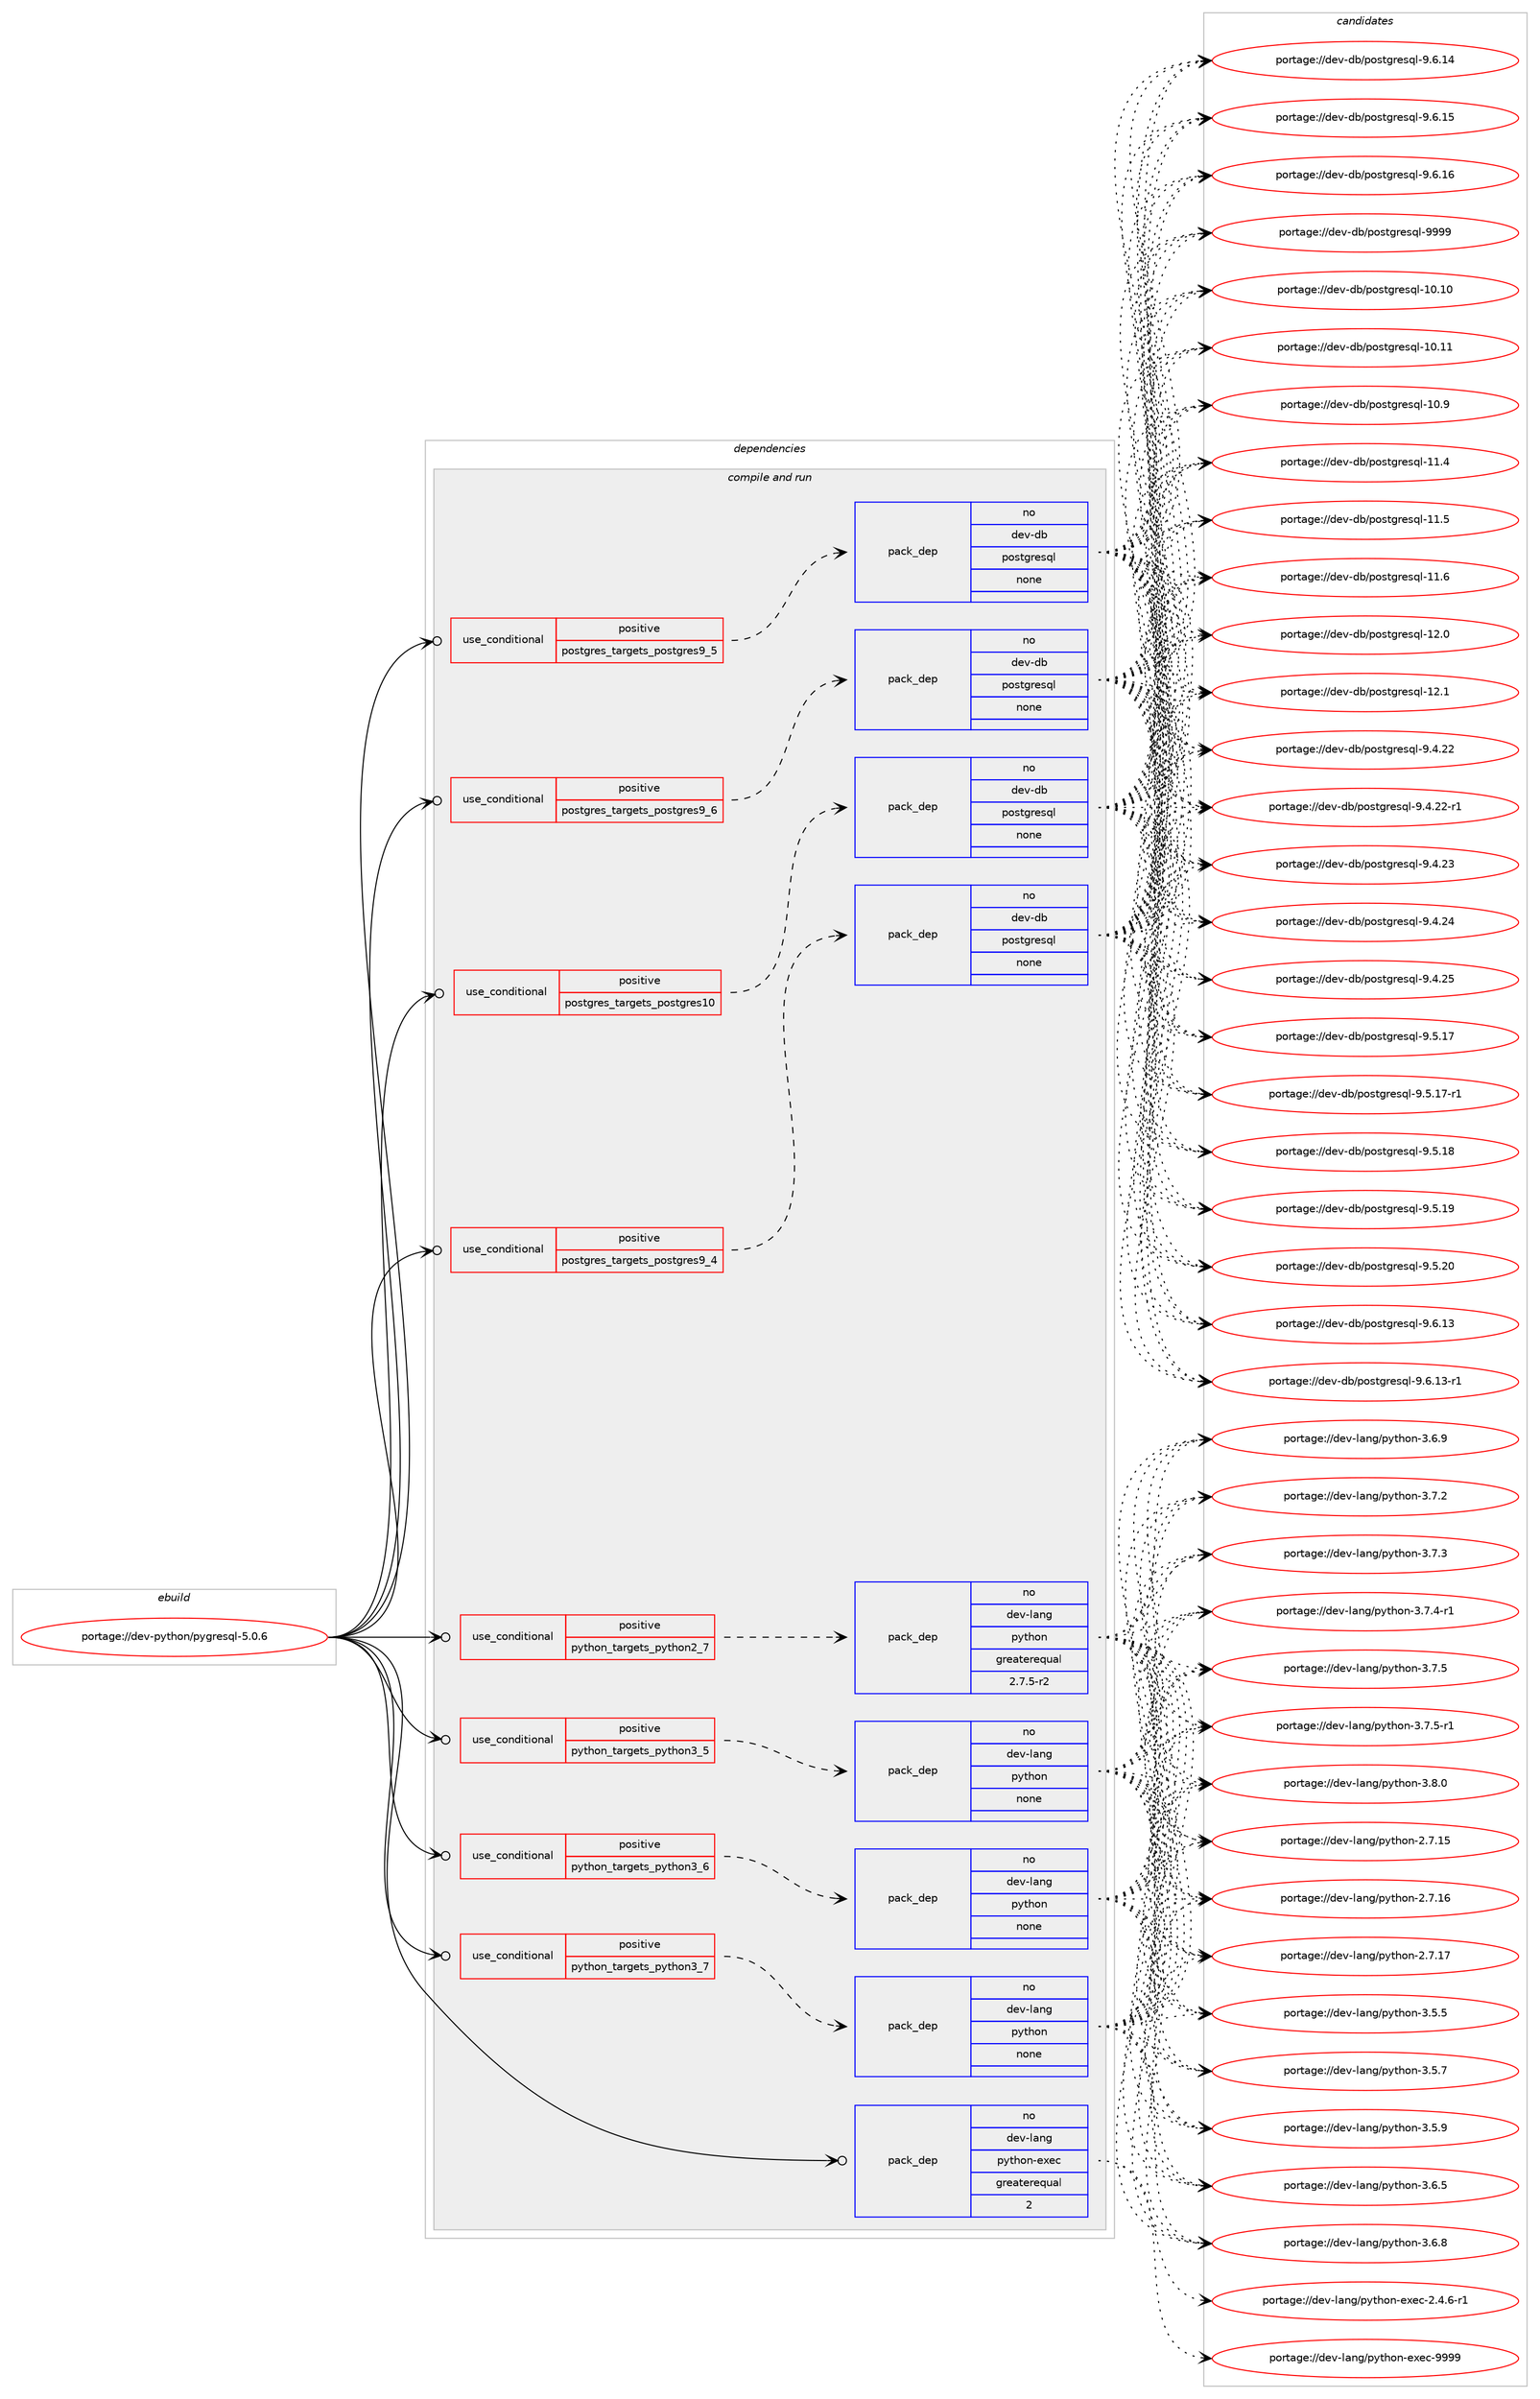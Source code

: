 digraph prolog {

# *************
# Graph options
# *************

newrank=true;
concentrate=true;
compound=true;
graph [rankdir=LR,fontname=Helvetica,fontsize=10,ranksep=1.5];#, ranksep=2.5, nodesep=0.2];
edge  [arrowhead=vee];
node  [fontname=Helvetica,fontsize=10];

# **********
# The ebuild
# **********

subgraph cluster_leftcol {
color=gray;
rank=same;
label=<<i>ebuild</i>>;
id [label="portage://dev-python/pygresql-5.0.6", color=red, width=4, href="../dev-python/pygresql-5.0.6.svg"];
}

# ****************
# The dependencies
# ****************

subgraph cluster_midcol {
color=gray;
label=<<i>dependencies</i>>;
subgraph cluster_compile {
fillcolor="#eeeeee";
style=filled;
label=<<i>compile</i>>;
}
subgraph cluster_compileandrun {
fillcolor="#eeeeee";
style=filled;
label=<<i>compile and run</i>>;
subgraph cond35316 {
dependency161259 [label=<<TABLE BORDER="0" CELLBORDER="1" CELLSPACING="0" CELLPADDING="4"><TR><TD ROWSPAN="3" CELLPADDING="10">use_conditional</TD></TR><TR><TD>positive</TD></TR><TR><TD>postgres_targets_postgres10</TD></TR></TABLE>>, shape=none, color=red];
subgraph pack122577 {
dependency161260 [label=<<TABLE BORDER="0" CELLBORDER="1" CELLSPACING="0" CELLPADDING="4" WIDTH="220"><TR><TD ROWSPAN="6" CELLPADDING="30">pack_dep</TD></TR><TR><TD WIDTH="110">no</TD></TR><TR><TD>dev-db</TD></TR><TR><TD>postgresql</TD></TR><TR><TD>none</TD></TR><TR><TD></TD></TR></TABLE>>, shape=none, color=blue];
}
dependency161259:e -> dependency161260:w [weight=20,style="dashed",arrowhead="vee"];
}
id:e -> dependency161259:w [weight=20,style="solid",arrowhead="odotvee"];
subgraph cond35317 {
dependency161261 [label=<<TABLE BORDER="0" CELLBORDER="1" CELLSPACING="0" CELLPADDING="4"><TR><TD ROWSPAN="3" CELLPADDING="10">use_conditional</TD></TR><TR><TD>positive</TD></TR><TR><TD>postgres_targets_postgres9_4</TD></TR></TABLE>>, shape=none, color=red];
subgraph pack122578 {
dependency161262 [label=<<TABLE BORDER="0" CELLBORDER="1" CELLSPACING="0" CELLPADDING="4" WIDTH="220"><TR><TD ROWSPAN="6" CELLPADDING="30">pack_dep</TD></TR><TR><TD WIDTH="110">no</TD></TR><TR><TD>dev-db</TD></TR><TR><TD>postgresql</TD></TR><TR><TD>none</TD></TR><TR><TD></TD></TR></TABLE>>, shape=none, color=blue];
}
dependency161261:e -> dependency161262:w [weight=20,style="dashed",arrowhead="vee"];
}
id:e -> dependency161261:w [weight=20,style="solid",arrowhead="odotvee"];
subgraph cond35318 {
dependency161263 [label=<<TABLE BORDER="0" CELLBORDER="1" CELLSPACING="0" CELLPADDING="4"><TR><TD ROWSPAN="3" CELLPADDING="10">use_conditional</TD></TR><TR><TD>positive</TD></TR><TR><TD>postgres_targets_postgres9_5</TD></TR></TABLE>>, shape=none, color=red];
subgraph pack122579 {
dependency161264 [label=<<TABLE BORDER="0" CELLBORDER="1" CELLSPACING="0" CELLPADDING="4" WIDTH="220"><TR><TD ROWSPAN="6" CELLPADDING="30">pack_dep</TD></TR><TR><TD WIDTH="110">no</TD></TR><TR><TD>dev-db</TD></TR><TR><TD>postgresql</TD></TR><TR><TD>none</TD></TR><TR><TD></TD></TR></TABLE>>, shape=none, color=blue];
}
dependency161263:e -> dependency161264:w [weight=20,style="dashed",arrowhead="vee"];
}
id:e -> dependency161263:w [weight=20,style="solid",arrowhead="odotvee"];
subgraph cond35319 {
dependency161265 [label=<<TABLE BORDER="0" CELLBORDER="1" CELLSPACING="0" CELLPADDING="4"><TR><TD ROWSPAN="3" CELLPADDING="10">use_conditional</TD></TR><TR><TD>positive</TD></TR><TR><TD>postgres_targets_postgres9_6</TD></TR></TABLE>>, shape=none, color=red];
subgraph pack122580 {
dependency161266 [label=<<TABLE BORDER="0" CELLBORDER="1" CELLSPACING="0" CELLPADDING="4" WIDTH="220"><TR><TD ROWSPAN="6" CELLPADDING="30">pack_dep</TD></TR><TR><TD WIDTH="110">no</TD></TR><TR><TD>dev-db</TD></TR><TR><TD>postgresql</TD></TR><TR><TD>none</TD></TR><TR><TD></TD></TR></TABLE>>, shape=none, color=blue];
}
dependency161265:e -> dependency161266:w [weight=20,style="dashed",arrowhead="vee"];
}
id:e -> dependency161265:w [weight=20,style="solid",arrowhead="odotvee"];
subgraph cond35320 {
dependency161267 [label=<<TABLE BORDER="0" CELLBORDER="1" CELLSPACING="0" CELLPADDING="4"><TR><TD ROWSPAN="3" CELLPADDING="10">use_conditional</TD></TR><TR><TD>positive</TD></TR><TR><TD>python_targets_python2_7</TD></TR></TABLE>>, shape=none, color=red];
subgraph pack122581 {
dependency161268 [label=<<TABLE BORDER="0" CELLBORDER="1" CELLSPACING="0" CELLPADDING="4" WIDTH="220"><TR><TD ROWSPAN="6" CELLPADDING="30">pack_dep</TD></TR><TR><TD WIDTH="110">no</TD></TR><TR><TD>dev-lang</TD></TR><TR><TD>python</TD></TR><TR><TD>greaterequal</TD></TR><TR><TD>2.7.5-r2</TD></TR></TABLE>>, shape=none, color=blue];
}
dependency161267:e -> dependency161268:w [weight=20,style="dashed",arrowhead="vee"];
}
id:e -> dependency161267:w [weight=20,style="solid",arrowhead="odotvee"];
subgraph cond35321 {
dependency161269 [label=<<TABLE BORDER="0" CELLBORDER="1" CELLSPACING="0" CELLPADDING="4"><TR><TD ROWSPAN="3" CELLPADDING="10">use_conditional</TD></TR><TR><TD>positive</TD></TR><TR><TD>python_targets_python3_5</TD></TR></TABLE>>, shape=none, color=red];
subgraph pack122582 {
dependency161270 [label=<<TABLE BORDER="0" CELLBORDER="1" CELLSPACING="0" CELLPADDING="4" WIDTH="220"><TR><TD ROWSPAN="6" CELLPADDING="30">pack_dep</TD></TR><TR><TD WIDTH="110">no</TD></TR><TR><TD>dev-lang</TD></TR><TR><TD>python</TD></TR><TR><TD>none</TD></TR><TR><TD></TD></TR></TABLE>>, shape=none, color=blue];
}
dependency161269:e -> dependency161270:w [weight=20,style="dashed",arrowhead="vee"];
}
id:e -> dependency161269:w [weight=20,style="solid",arrowhead="odotvee"];
subgraph cond35322 {
dependency161271 [label=<<TABLE BORDER="0" CELLBORDER="1" CELLSPACING="0" CELLPADDING="4"><TR><TD ROWSPAN="3" CELLPADDING="10">use_conditional</TD></TR><TR><TD>positive</TD></TR><TR><TD>python_targets_python3_6</TD></TR></TABLE>>, shape=none, color=red];
subgraph pack122583 {
dependency161272 [label=<<TABLE BORDER="0" CELLBORDER="1" CELLSPACING="0" CELLPADDING="4" WIDTH="220"><TR><TD ROWSPAN="6" CELLPADDING="30">pack_dep</TD></TR><TR><TD WIDTH="110">no</TD></TR><TR><TD>dev-lang</TD></TR><TR><TD>python</TD></TR><TR><TD>none</TD></TR><TR><TD></TD></TR></TABLE>>, shape=none, color=blue];
}
dependency161271:e -> dependency161272:w [weight=20,style="dashed",arrowhead="vee"];
}
id:e -> dependency161271:w [weight=20,style="solid",arrowhead="odotvee"];
subgraph cond35323 {
dependency161273 [label=<<TABLE BORDER="0" CELLBORDER="1" CELLSPACING="0" CELLPADDING="4"><TR><TD ROWSPAN="3" CELLPADDING="10">use_conditional</TD></TR><TR><TD>positive</TD></TR><TR><TD>python_targets_python3_7</TD></TR></TABLE>>, shape=none, color=red];
subgraph pack122584 {
dependency161274 [label=<<TABLE BORDER="0" CELLBORDER="1" CELLSPACING="0" CELLPADDING="4" WIDTH="220"><TR><TD ROWSPAN="6" CELLPADDING="30">pack_dep</TD></TR><TR><TD WIDTH="110">no</TD></TR><TR><TD>dev-lang</TD></TR><TR><TD>python</TD></TR><TR><TD>none</TD></TR><TR><TD></TD></TR></TABLE>>, shape=none, color=blue];
}
dependency161273:e -> dependency161274:w [weight=20,style="dashed",arrowhead="vee"];
}
id:e -> dependency161273:w [weight=20,style="solid",arrowhead="odotvee"];
subgraph pack122585 {
dependency161275 [label=<<TABLE BORDER="0" CELLBORDER="1" CELLSPACING="0" CELLPADDING="4" WIDTH="220"><TR><TD ROWSPAN="6" CELLPADDING="30">pack_dep</TD></TR><TR><TD WIDTH="110">no</TD></TR><TR><TD>dev-lang</TD></TR><TR><TD>python-exec</TD></TR><TR><TD>greaterequal</TD></TR><TR><TD>2</TD></TR></TABLE>>, shape=none, color=blue];
}
id:e -> dependency161275:w [weight=20,style="solid",arrowhead="odotvee"];
}
subgraph cluster_run {
fillcolor="#eeeeee";
style=filled;
label=<<i>run</i>>;
}
}

# **************
# The candidates
# **************

subgraph cluster_choices {
rank=same;
color=gray;
label=<<i>candidates</i>>;

subgraph choice122577 {
color=black;
nodesep=1;
choiceportage100101118451009847112111115116103114101115113108454948464948 [label="portage://dev-db/postgresql-10.10", color=red, width=4,href="../dev-db/postgresql-10.10.svg"];
choiceportage100101118451009847112111115116103114101115113108454948464949 [label="portage://dev-db/postgresql-10.11", color=red, width=4,href="../dev-db/postgresql-10.11.svg"];
choiceportage1001011184510098471121111151161031141011151131084549484657 [label="portage://dev-db/postgresql-10.9", color=red, width=4,href="../dev-db/postgresql-10.9.svg"];
choiceportage1001011184510098471121111151161031141011151131084549494652 [label="portage://dev-db/postgresql-11.4", color=red, width=4,href="../dev-db/postgresql-11.4.svg"];
choiceportage1001011184510098471121111151161031141011151131084549494653 [label="portage://dev-db/postgresql-11.5", color=red, width=4,href="../dev-db/postgresql-11.5.svg"];
choiceportage1001011184510098471121111151161031141011151131084549494654 [label="portage://dev-db/postgresql-11.6", color=red, width=4,href="../dev-db/postgresql-11.6.svg"];
choiceportage1001011184510098471121111151161031141011151131084549504648 [label="portage://dev-db/postgresql-12.0", color=red, width=4,href="../dev-db/postgresql-12.0.svg"];
choiceportage1001011184510098471121111151161031141011151131084549504649 [label="portage://dev-db/postgresql-12.1", color=red, width=4,href="../dev-db/postgresql-12.1.svg"];
choiceportage10010111845100984711211111511610311410111511310845574652465050 [label="portage://dev-db/postgresql-9.4.22", color=red, width=4,href="../dev-db/postgresql-9.4.22.svg"];
choiceportage100101118451009847112111115116103114101115113108455746524650504511449 [label="portage://dev-db/postgresql-9.4.22-r1", color=red, width=4,href="../dev-db/postgresql-9.4.22-r1.svg"];
choiceportage10010111845100984711211111511610311410111511310845574652465051 [label="portage://dev-db/postgresql-9.4.23", color=red, width=4,href="../dev-db/postgresql-9.4.23.svg"];
choiceportage10010111845100984711211111511610311410111511310845574652465052 [label="portage://dev-db/postgresql-9.4.24", color=red, width=4,href="../dev-db/postgresql-9.4.24.svg"];
choiceportage10010111845100984711211111511610311410111511310845574652465053 [label="portage://dev-db/postgresql-9.4.25", color=red, width=4,href="../dev-db/postgresql-9.4.25.svg"];
choiceportage10010111845100984711211111511610311410111511310845574653464955 [label="portage://dev-db/postgresql-9.5.17", color=red, width=4,href="../dev-db/postgresql-9.5.17.svg"];
choiceportage100101118451009847112111115116103114101115113108455746534649554511449 [label="portage://dev-db/postgresql-9.5.17-r1", color=red, width=4,href="../dev-db/postgresql-9.5.17-r1.svg"];
choiceportage10010111845100984711211111511610311410111511310845574653464956 [label="portage://dev-db/postgresql-9.5.18", color=red, width=4,href="../dev-db/postgresql-9.5.18.svg"];
choiceportage10010111845100984711211111511610311410111511310845574653464957 [label="portage://dev-db/postgresql-9.5.19", color=red, width=4,href="../dev-db/postgresql-9.5.19.svg"];
choiceportage10010111845100984711211111511610311410111511310845574653465048 [label="portage://dev-db/postgresql-9.5.20", color=red, width=4,href="../dev-db/postgresql-9.5.20.svg"];
choiceportage10010111845100984711211111511610311410111511310845574654464951 [label="portage://dev-db/postgresql-9.6.13", color=red, width=4,href="../dev-db/postgresql-9.6.13.svg"];
choiceportage100101118451009847112111115116103114101115113108455746544649514511449 [label="portage://dev-db/postgresql-9.6.13-r1", color=red, width=4,href="../dev-db/postgresql-9.6.13-r1.svg"];
choiceportage10010111845100984711211111511610311410111511310845574654464952 [label="portage://dev-db/postgresql-9.6.14", color=red, width=4,href="../dev-db/postgresql-9.6.14.svg"];
choiceportage10010111845100984711211111511610311410111511310845574654464953 [label="portage://dev-db/postgresql-9.6.15", color=red, width=4,href="../dev-db/postgresql-9.6.15.svg"];
choiceportage10010111845100984711211111511610311410111511310845574654464954 [label="portage://dev-db/postgresql-9.6.16", color=red, width=4,href="../dev-db/postgresql-9.6.16.svg"];
choiceportage1001011184510098471121111151161031141011151131084557575757 [label="portage://dev-db/postgresql-9999", color=red, width=4,href="../dev-db/postgresql-9999.svg"];
dependency161260:e -> choiceportage100101118451009847112111115116103114101115113108454948464948:w [style=dotted,weight="100"];
dependency161260:e -> choiceportage100101118451009847112111115116103114101115113108454948464949:w [style=dotted,weight="100"];
dependency161260:e -> choiceportage1001011184510098471121111151161031141011151131084549484657:w [style=dotted,weight="100"];
dependency161260:e -> choiceportage1001011184510098471121111151161031141011151131084549494652:w [style=dotted,weight="100"];
dependency161260:e -> choiceportage1001011184510098471121111151161031141011151131084549494653:w [style=dotted,weight="100"];
dependency161260:e -> choiceportage1001011184510098471121111151161031141011151131084549494654:w [style=dotted,weight="100"];
dependency161260:e -> choiceportage1001011184510098471121111151161031141011151131084549504648:w [style=dotted,weight="100"];
dependency161260:e -> choiceportage1001011184510098471121111151161031141011151131084549504649:w [style=dotted,weight="100"];
dependency161260:e -> choiceportage10010111845100984711211111511610311410111511310845574652465050:w [style=dotted,weight="100"];
dependency161260:e -> choiceportage100101118451009847112111115116103114101115113108455746524650504511449:w [style=dotted,weight="100"];
dependency161260:e -> choiceportage10010111845100984711211111511610311410111511310845574652465051:w [style=dotted,weight="100"];
dependency161260:e -> choiceportage10010111845100984711211111511610311410111511310845574652465052:w [style=dotted,weight="100"];
dependency161260:e -> choiceportage10010111845100984711211111511610311410111511310845574652465053:w [style=dotted,weight="100"];
dependency161260:e -> choiceportage10010111845100984711211111511610311410111511310845574653464955:w [style=dotted,weight="100"];
dependency161260:e -> choiceportage100101118451009847112111115116103114101115113108455746534649554511449:w [style=dotted,weight="100"];
dependency161260:e -> choiceportage10010111845100984711211111511610311410111511310845574653464956:w [style=dotted,weight="100"];
dependency161260:e -> choiceportage10010111845100984711211111511610311410111511310845574653464957:w [style=dotted,weight="100"];
dependency161260:e -> choiceportage10010111845100984711211111511610311410111511310845574653465048:w [style=dotted,weight="100"];
dependency161260:e -> choiceportage10010111845100984711211111511610311410111511310845574654464951:w [style=dotted,weight="100"];
dependency161260:e -> choiceportage100101118451009847112111115116103114101115113108455746544649514511449:w [style=dotted,weight="100"];
dependency161260:e -> choiceportage10010111845100984711211111511610311410111511310845574654464952:w [style=dotted,weight="100"];
dependency161260:e -> choiceportage10010111845100984711211111511610311410111511310845574654464953:w [style=dotted,weight="100"];
dependency161260:e -> choiceportage10010111845100984711211111511610311410111511310845574654464954:w [style=dotted,weight="100"];
dependency161260:e -> choiceportage1001011184510098471121111151161031141011151131084557575757:w [style=dotted,weight="100"];
}
subgraph choice122578 {
color=black;
nodesep=1;
choiceportage100101118451009847112111115116103114101115113108454948464948 [label="portage://dev-db/postgresql-10.10", color=red, width=4,href="../dev-db/postgresql-10.10.svg"];
choiceportage100101118451009847112111115116103114101115113108454948464949 [label="portage://dev-db/postgresql-10.11", color=red, width=4,href="../dev-db/postgresql-10.11.svg"];
choiceportage1001011184510098471121111151161031141011151131084549484657 [label="portage://dev-db/postgresql-10.9", color=red, width=4,href="../dev-db/postgresql-10.9.svg"];
choiceportage1001011184510098471121111151161031141011151131084549494652 [label="portage://dev-db/postgresql-11.4", color=red, width=4,href="../dev-db/postgresql-11.4.svg"];
choiceportage1001011184510098471121111151161031141011151131084549494653 [label="portage://dev-db/postgresql-11.5", color=red, width=4,href="../dev-db/postgresql-11.5.svg"];
choiceportage1001011184510098471121111151161031141011151131084549494654 [label="portage://dev-db/postgresql-11.6", color=red, width=4,href="../dev-db/postgresql-11.6.svg"];
choiceportage1001011184510098471121111151161031141011151131084549504648 [label="portage://dev-db/postgresql-12.0", color=red, width=4,href="../dev-db/postgresql-12.0.svg"];
choiceportage1001011184510098471121111151161031141011151131084549504649 [label="portage://dev-db/postgresql-12.1", color=red, width=4,href="../dev-db/postgresql-12.1.svg"];
choiceportage10010111845100984711211111511610311410111511310845574652465050 [label="portage://dev-db/postgresql-9.4.22", color=red, width=4,href="../dev-db/postgresql-9.4.22.svg"];
choiceportage100101118451009847112111115116103114101115113108455746524650504511449 [label="portage://dev-db/postgresql-9.4.22-r1", color=red, width=4,href="../dev-db/postgresql-9.4.22-r1.svg"];
choiceportage10010111845100984711211111511610311410111511310845574652465051 [label="portage://dev-db/postgresql-9.4.23", color=red, width=4,href="../dev-db/postgresql-9.4.23.svg"];
choiceportage10010111845100984711211111511610311410111511310845574652465052 [label="portage://dev-db/postgresql-9.4.24", color=red, width=4,href="../dev-db/postgresql-9.4.24.svg"];
choiceportage10010111845100984711211111511610311410111511310845574652465053 [label="portage://dev-db/postgresql-9.4.25", color=red, width=4,href="../dev-db/postgresql-9.4.25.svg"];
choiceportage10010111845100984711211111511610311410111511310845574653464955 [label="portage://dev-db/postgresql-9.5.17", color=red, width=4,href="../dev-db/postgresql-9.5.17.svg"];
choiceportage100101118451009847112111115116103114101115113108455746534649554511449 [label="portage://dev-db/postgresql-9.5.17-r1", color=red, width=4,href="../dev-db/postgresql-9.5.17-r1.svg"];
choiceportage10010111845100984711211111511610311410111511310845574653464956 [label="portage://dev-db/postgresql-9.5.18", color=red, width=4,href="../dev-db/postgresql-9.5.18.svg"];
choiceportage10010111845100984711211111511610311410111511310845574653464957 [label="portage://dev-db/postgresql-9.5.19", color=red, width=4,href="../dev-db/postgresql-9.5.19.svg"];
choiceportage10010111845100984711211111511610311410111511310845574653465048 [label="portage://dev-db/postgresql-9.5.20", color=red, width=4,href="../dev-db/postgresql-9.5.20.svg"];
choiceportage10010111845100984711211111511610311410111511310845574654464951 [label="portage://dev-db/postgresql-9.6.13", color=red, width=4,href="../dev-db/postgresql-9.6.13.svg"];
choiceportage100101118451009847112111115116103114101115113108455746544649514511449 [label="portage://dev-db/postgresql-9.6.13-r1", color=red, width=4,href="../dev-db/postgresql-9.6.13-r1.svg"];
choiceportage10010111845100984711211111511610311410111511310845574654464952 [label="portage://dev-db/postgresql-9.6.14", color=red, width=4,href="../dev-db/postgresql-9.6.14.svg"];
choiceportage10010111845100984711211111511610311410111511310845574654464953 [label="portage://dev-db/postgresql-9.6.15", color=red, width=4,href="../dev-db/postgresql-9.6.15.svg"];
choiceportage10010111845100984711211111511610311410111511310845574654464954 [label="portage://dev-db/postgresql-9.6.16", color=red, width=4,href="../dev-db/postgresql-9.6.16.svg"];
choiceportage1001011184510098471121111151161031141011151131084557575757 [label="portage://dev-db/postgresql-9999", color=red, width=4,href="../dev-db/postgresql-9999.svg"];
dependency161262:e -> choiceportage100101118451009847112111115116103114101115113108454948464948:w [style=dotted,weight="100"];
dependency161262:e -> choiceportage100101118451009847112111115116103114101115113108454948464949:w [style=dotted,weight="100"];
dependency161262:e -> choiceportage1001011184510098471121111151161031141011151131084549484657:w [style=dotted,weight="100"];
dependency161262:e -> choiceportage1001011184510098471121111151161031141011151131084549494652:w [style=dotted,weight="100"];
dependency161262:e -> choiceportage1001011184510098471121111151161031141011151131084549494653:w [style=dotted,weight="100"];
dependency161262:e -> choiceportage1001011184510098471121111151161031141011151131084549494654:w [style=dotted,weight="100"];
dependency161262:e -> choiceportage1001011184510098471121111151161031141011151131084549504648:w [style=dotted,weight="100"];
dependency161262:e -> choiceportage1001011184510098471121111151161031141011151131084549504649:w [style=dotted,weight="100"];
dependency161262:e -> choiceportage10010111845100984711211111511610311410111511310845574652465050:w [style=dotted,weight="100"];
dependency161262:e -> choiceportage100101118451009847112111115116103114101115113108455746524650504511449:w [style=dotted,weight="100"];
dependency161262:e -> choiceportage10010111845100984711211111511610311410111511310845574652465051:w [style=dotted,weight="100"];
dependency161262:e -> choiceportage10010111845100984711211111511610311410111511310845574652465052:w [style=dotted,weight="100"];
dependency161262:e -> choiceportage10010111845100984711211111511610311410111511310845574652465053:w [style=dotted,weight="100"];
dependency161262:e -> choiceportage10010111845100984711211111511610311410111511310845574653464955:w [style=dotted,weight="100"];
dependency161262:e -> choiceportage100101118451009847112111115116103114101115113108455746534649554511449:w [style=dotted,weight="100"];
dependency161262:e -> choiceportage10010111845100984711211111511610311410111511310845574653464956:w [style=dotted,weight="100"];
dependency161262:e -> choiceportage10010111845100984711211111511610311410111511310845574653464957:w [style=dotted,weight="100"];
dependency161262:e -> choiceportage10010111845100984711211111511610311410111511310845574653465048:w [style=dotted,weight="100"];
dependency161262:e -> choiceportage10010111845100984711211111511610311410111511310845574654464951:w [style=dotted,weight="100"];
dependency161262:e -> choiceportage100101118451009847112111115116103114101115113108455746544649514511449:w [style=dotted,weight="100"];
dependency161262:e -> choiceportage10010111845100984711211111511610311410111511310845574654464952:w [style=dotted,weight="100"];
dependency161262:e -> choiceportage10010111845100984711211111511610311410111511310845574654464953:w [style=dotted,weight="100"];
dependency161262:e -> choiceportage10010111845100984711211111511610311410111511310845574654464954:w [style=dotted,weight="100"];
dependency161262:e -> choiceportage1001011184510098471121111151161031141011151131084557575757:w [style=dotted,weight="100"];
}
subgraph choice122579 {
color=black;
nodesep=1;
choiceportage100101118451009847112111115116103114101115113108454948464948 [label="portage://dev-db/postgresql-10.10", color=red, width=4,href="../dev-db/postgresql-10.10.svg"];
choiceportage100101118451009847112111115116103114101115113108454948464949 [label="portage://dev-db/postgresql-10.11", color=red, width=4,href="../dev-db/postgresql-10.11.svg"];
choiceportage1001011184510098471121111151161031141011151131084549484657 [label="portage://dev-db/postgresql-10.9", color=red, width=4,href="../dev-db/postgresql-10.9.svg"];
choiceportage1001011184510098471121111151161031141011151131084549494652 [label="portage://dev-db/postgresql-11.4", color=red, width=4,href="../dev-db/postgresql-11.4.svg"];
choiceportage1001011184510098471121111151161031141011151131084549494653 [label="portage://dev-db/postgresql-11.5", color=red, width=4,href="../dev-db/postgresql-11.5.svg"];
choiceportage1001011184510098471121111151161031141011151131084549494654 [label="portage://dev-db/postgresql-11.6", color=red, width=4,href="../dev-db/postgresql-11.6.svg"];
choiceportage1001011184510098471121111151161031141011151131084549504648 [label="portage://dev-db/postgresql-12.0", color=red, width=4,href="../dev-db/postgresql-12.0.svg"];
choiceportage1001011184510098471121111151161031141011151131084549504649 [label="portage://dev-db/postgresql-12.1", color=red, width=4,href="../dev-db/postgresql-12.1.svg"];
choiceportage10010111845100984711211111511610311410111511310845574652465050 [label="portage://dev-db/postgresql-9.4.22", color=red, width=4,href="../dev-db/postgresql-9.4.22.svg"];
choiceportage100101118451009847112111115116103114101115113108455746524650504511449 [label="portage://dev-db/postgresql-9.4.22-r1", color=red, width=4,href="../dev-db/postgresql-9.4.22-r1.svg"];
choiceportage10010111845100984711211111511610311410111511310845574652465051 [label="portage://dev-db/postgresql-9.4.23", color=red, width=4,href="../dev-db/postgresql-9.4.23.svg"];
choiceportage10010111845100984711211111511610311410111511310845574652465052 [label="portage://dev-db/postgresql-9.4.24", color=red, width=4,href="../dev-db/postgresql-9.4.24.svg"];
choiceportage10010111845100984711211111511610311410111511310845574652465053 [label="portage://dev-db/postgresql-9.4.25", color=red, width=4,href="../dev-db/postgresql-9.4.25.svg"];
choiceportage10010111845100984711211111511610311410111511310845574653464955 [label="portage://dev-db/postgresql-9.5.17", color=red, width=4,href="../dev-db/postgresql-9.5.17.svg"];
choiceportage100101118451009847112111115116103114101115113108455746534649554511449 [label="portage://dev-db/postgresql-9.5.17-r1", color=red, width=4,href="../dev-db/postgresql-9.5.17-r1.svg"];
choiceportage10010111845100984711211111511610311410111511310845574653464956 [label="portage://dev-db/postgresql-9.5.18", color=red, width=4,href="../dev-db/postgresql-9.5.18.svg"];
choiceportage10010111845100984711211111511610311410111511310845574653464957 [label="portage://dev-db/postgresql-9.5.19", color=red, width=4,href="../dev-db/postgresql-9.5.19.svg"];
choiceportage10010111845100984711211111511610311410111511310845574653465048 [label="portage://dev-db/postgresql-9.5.20", color=red, width=4,href="../dev-db/postgresql-9.5.20.svg"];
choiceportage10010111845100984711211111511610311410111511310845574654464951 [label="portage://dev-db/postgresql-9.6.13", color=red, width=4,href="../dev-db/postgresql-9.6.13.svg"];
choiceportage100101118451009847112111115116103114101115113108455746544649514511449 [label="portage://dev-db/postgresql-9.6.13-r1", color=red, width=4,href="../dev-db/postgresql-9.6.13-r1.svg"];
choiceportage10010111845100984711211111511610311410111511310845574654464952 [label="portage://dev-db/postgresql-9.6.14", color=red, width=4,href="../dev-db/postgresql-9.6.14.svg"];
choiceportage10010111845100984711211111511610311410111511310845574654464953 [label="portage://dev-db/postgresql-9.6.15", color=red, width=4,href="../dev-db/postgresql-9.6.15.svg"];
choiceportage10010111845100984711211111511610311410111511310845574654464954 [label="portage://dev-db/postgresql-9.6.16", color=red, width=4,href="../dev-db/postgresql-9.6.16.svg"];
choiceportage1001011184510098471121111151161031141011151131084557575757 [label="portage://dev-db/postgresql-9999", color=red, width=4,href="../dev-db/postgresql-9999.svg"];
dependency161264:e -> choiceportage100101118451009847112111115116103114101115113108454948464948:w [style=dotted,weight="100"];
dependency161264:e -> choiceportage100101118451009847112111115116103114101115113108454948464949:w [style=dotted,weight="100"];
dependency161264:e -> choiceportage1001011184510098471121111151161031141011151131084549484657:w [style=dotted,weight="100"];
dependency161264:e -> choiceportage1001011184510098471121111151161031141011151131084549494652:w [style=dotted,weight="100"];
dependency161264:e -> choiceportage1001011184510098471121111151161031141011151131084549494653:w [style=dotted,weight="100"];
dependency161264:e -> choiceportage1001011184510098471121111151161031141011151131084549494654:w [style=dotted,weight="100"];
dependency161264:e -> choiceportage1001011184510098471121111151161031141011151131084549504648:w [style=dotted,weight="100"];
dependency161264:e -> choiceportage1001011184510098471121111151161031141011151131084549504649:w [style=dotted,weight="100"];
dependency161264:e -> choiceportage10010111845100984711211111511610311410111511310845574652465050:w [style=dotted,weight="100"];
dependency161264:e -> choiceportage100101118451009847112111115116103114101115113108455746524650504511449:w [style=dotted,weight="100"];
dependency161264:e -> choiceportage10010111845100984711211111511610311410111511310845574652465051:w [style=dotted,weight="100"];
dependency161264:e -> choiceportage10010111845100984711211111511610311410111511310845574652465052:w [style=dotted,weight="100"];
dependency161264:e -> choiceportage10010111845100984711211111511610311410111511310845574652465053:w [style=dotted,weight="100"];
dependency161264:e -> choiceportage10010111845100984711211111511610311410111511310845574653464955:w [style=dotted,weight="100"];
dependency161264:e -> choiceportage100101118451009847112111115116103114101115113108455746534649554511449:w [style=dotted,weight="100"];
dependency161264:e -> choiceportage10010111845100984711211111511610311410111511310845574653464956:w [style=dotted,weight="100"];
dependency161264:e -> choiceportage10010111845100984711211111511610311410111511310845574653464957:w [style=dotted,weight="100"];
dependency161264:e -> choiceportage10010111845100984711211111511610311410111511310845574653465048:w [style=dotted,weight="100"];
dependency161264:e -> choiceportage10010111845100984711211111511610311410111511310845574654464951:w [style=dotted,weight="100"];
dependency161264:e -> choiceportage100101118451009847112111115116103114101115113108455746544649514511449:w [style=dotted,weight="100"];
dependency161264:e -> choiceportage10010111845100984711211111511610311410111511310845574654464952:w [style=dotted,weight="100"];
dependency161264:e -> choiceportage10010111845100984711211111511610311410111511310845574654464953:w [style=dotted,weight="100"];
dependency161264:e -> choiceportage10010111845100984711211111511610311410111511310845574654464954:w [style=dotted,weight="100"];
dependency161264:e -> choiceportage1001011184510098471121111151161031141011151131084557575757:w [style=dotted,weight="100"];
}
subgraph choice122580 {
color=black;
nodesep=1;
choiceportage100101118451009847112111115116103114101115113108454948464948 [label="portage://dev-db/postgresql-10.10", color=red, width=4,href="../dev-db/postgresql-10.10.svg"];
choiceportage100101118451009847112111115116103114101115113108454948464949 [label="portage://dev-db/postgresql-10.11", color=red, width=4,href="../dev-db/postgresql-10.11.svg"];
choiceportage1001011184510098471121111151161031141011151131084549484657 [label="portage://dev-db/postgresql-10.9", color=red, width=4,href="../dev-db/postgresql-10.9.svg"];
choiceportage1001011184510098471121111151161031141011151131084549494652 [label="portage://dev-db/postgresql-11.4", color=red, width=4,href="../dev-db/postgresql-11.4.svg"];
choiceportage1001011184510098471121111151161031141011151131084549494653 [label="portage://dev-db/postgresql-11.5", color=red, width=4,href="../dev-db/postgresql-11.5.svg"];
choiceportage1001011184510098471121111151161031141011151131084549494654 [label="portage://dev-db/postgresql-11.6", color=red, width=4,href="../dev-db/postgresql-11.6.svg"];
choiceportage1001011184510098471121111151161031141011151131084549504648 [label="portage://dev-db/postgresql-12.0", color=red, width=4,href="../dev-db/postgresql-12.0.svg"];
choiceportage1001011184510098471121111151161031141011151131084549504649 [label="portage://dev-db/postgresql-12.1", color=red, width=4,href="../dev-db/postgresql-12.1.svg"];
choiceportage10010111845100984711211111511610311410111511310845574652465050 [label="portage://dev-db/postgresql-9.4.22", color=red, width=4,href="../dev-db/postgresql-9.4.22.svg"];
choiceportage100101118451009847112111115116103114101115113108455746524650504511449 [label="portage://dev-db/postgresql-9.4.22-r1", color=red, width=4,href="../dev-db/postgresql-9.4.22-r1.svg"];
choiceportage10010111845100984711211111511610311410111511310845574652465051 [label="portage://dev-db/postgresql-9.4.23", color=red, width=4,href="../dev-db/postgresql-9.4.23.svg"];
choiceportage10010111845100984711211111511610311410111511310845574652465052 [label="portage://dev-db/postgresql-9.4.24", color=red, width=4,href="../dev-db/postgresql-9.4.24.svg"];
choiceportage10010111845100984711211111511610311410111511310845574652465053 [label="portage://dev-db/postgresql-9.4.25", color=red, width=4,href="../dev-db/postgresql-9.4.25.svg"];
choiceportage10010111845100984711211111511610311410111511310845574653464955 [label="portage://dev-db/postgresql-9.5.17", color=red, width=4,href="../dev-db/postgresql-9.5.17.svg"];
choiceportage100101118451009847112111115116103114101115113108455746534649554511449 [label="portage://dev-db/postgresql-9.5.17-r1", color=red, width=4,href="../dev-db/postgresql-9.5.17-r1.svg"];
choiceportage10010111845100984711211111511610311410111511310845574653464956 [label="portage://dev-db/postgresql-9.5.18", color=red, width=4,href="../dev-db/postgresql-9.5.18.svg"];
choiceportage10010111845100984711211111511610311410111511310845574653464957 [label="portage://dev-db/postgresql-9.5.19", color=red, width=4,href="../dev-db/postgresql-9.5.19.svg"];
choiceportage10010111845100984711211111511610311410111511310845574653465048 [label="portage://dev-db/postgresql-9.5.20", color=red, width=4,href="../dev-db/postgresql-9.5.20.svg"];
choiceportage10010111845100984711211111511610311410111511310845574654464951 [label="portage://dev-db/postgresql-9.6.13", color=red, width=4,href="../dev-db/postgresql-9.6.13.svg"];
choiceportage100101118451009847112111115116103114101115113108455746544649514511449 [label="portage://dev-db/postgresql-9.6.13-r1", color=red, width=4,href="../dev-db/postgresql-9.6.13-r1.svg"];
choiceportage10010111845100984711211111511610311410111511310845574654464952 [label="portage://dev-db/postgresql-9.6.14", color=red, width=4,href="../dev-db/postgresql-9.6.14.svg"];
choiceportage10010111845100984711211111511610311410111511310845574654464953 [label="portage://dev-db/postgresql-9.6.15", color=red, width=4,href="../dev-db/postgresql-9.6.15.svg"];
choiceportage10010111845100984711211111511610311410111511310845574654464954 [label="portage://dev-db/postgresql-9.6.16", color=red, width=4,href="../dev-db/postgresql-9.6.16.svg"];
choiceportage1001011184510098471121111151161031141011151131084557575757 [label="portage://dev-db/postgresql-9999", color=red, width=4,href="../dev-db/postgresql-9999.svg"];
dependency161266:e -> choiceportage100101118451009847112111115116103114101115113108454948464948:w [style=dotted,weight="100"];
dependency161266:e -> choiceportage100101118451009847112111115116103114101115113108454948464949:w [style=dotted,weight="100"];
dependency161266:e -> choiceportage1001011184510098471121111151161031141011151131084549484657:w [style=dotted,weight="100"];
dependency161266:e -> choiceportage1001011184510098471121111151161031141011151131084549494652:w [style=dotted,weight="100"];
dependency161266:e -> choiceportage1001011184510098471121111151161031141011151131084549494653:w [style=dotted,weight="100"];
dependency161266:e -> choiceportage1001011184510098471121111151161031141011151131084549494654:w [style=dotted,weight="100"];
dependency161266:e -> choiceportage1001011184510098471121111151161031141011151131084549504648:w [style=dotted,weight="100"];
dependency161266:e -> choiceportage1001011184510098471121111151161031141011151131084549504649:w [style=dotted,weight="100"];
dependency161266:e -> choiceportage10010111845100984711211111511610311410111511310845574652465050:w [style=dotted,weight="100"];
dependency161266:e -> choiceportage100101118451009847112111115116103114101115113108455746524650504511449:w [style=dotted,weight="100"];
dependency161266:e -> choiceportage10010111845100984711211111511610311410111511310845574652465051:w [style=dotted,weight="100"];
dependency161266:e -> choiceportage10010111845100984711211111511610311410111511310845574652465052:w [style=dotted,weight="100"];
dependency161266:e -> choiceportage10010111845100984711211111511610311410111511310845574652465053:w [style=dotted,weight="100"];
dependency161266:e -> choiceportage10010111845100984711211111511610311410111511310845574653464955:w [style=dotted,weight="100"];
dependency161266:e -> choiceportage100101118451009847112111115116103114101115113108455746534649554511449:w [style=dotted,weight="100"];
dependency161266:e -> choiceportage10010111845100984711211111511610311410111511310845574653464956:w [style=dotted,weight="100"];
dependency161266:e -> choiceportage10010111845100984711211111511610311410111511310845574653464957:w [style=dotted,weight="100"];
dependency161266:e -> choiceportage10010111845100984711211111511610311410111511310845574653465048:w [style=dotted,weight="100"];
dependency161266:e -> choiceportage10010111845100984711211111511610311410111511310845574654464951:w [style=dotted,weight="100"];
dependency161266:e -> choiceportage100101118451009847112111115116103114101115113108455746544649514511449:w [style=dotted,weight="100"];
dependency161266:e -> choiceportage10010111845100984711211111511610311410111511310845574654464952:w [style=dotted,weight="100"];
dependency161266:e -> choiceportage10010111845100984711211111511610311410111511310845574654464953:w [style=dotted,weight="100"];
dependency161266:e -> choiceportage10010111845100984711211111511610311410111511310845574654464954:w [style=dotted,weight="100"];
dependency161266:e -> choiceportage1001011184510098471121111151161031141011151131084557575757:w [style=dotted,weight="100"];
}
subgraph choice122581 {
color=black;
nodesep=1;
choiceportage10010111845108971101034711212111610411111045504655464953 [label="portage://dev-lang/python-2.7.15", color=red, width=4,href="../dev-lang/python-2.7.15.svg"];
choiceportage10010111845108971101034711212111610411111045504655464954 [label="portage://dev-lang/python-2.7.16", color=red, width=4,href="../dev-lang/python-2.7.16.svg"];
choiceportage10010111845108971101034711212111610411111045504655464955 [label="portage://dev-lang/python-2.7.17", color=red, width=4,href="../dev-lang/python-2.7.17.svg"];
choiceportage100101118451089711010347112121116104111110455146534653 [label="portage://dev-lang/python-3.5.5", color=red, width=4,href="../dev-lang/python-3.5.5.svg"];
choiceportage100101118451089711010347112121116104111110455146534655 [label="portage://dev-lang/python-3.5.7", color=red, width=4,href="../dev-lang/python-3.5.7.svg"];
choiceportage100101118451089711010347112121116104111110455146534657 [label="portage://dev-lang/python-3.5.9", color=red, width=4,href="../dev-lang/python-3.5.9.svg"];
choiceportage100101118451089711010347112121116104111110455146544653 [label="portage://dev-lang/python-3.6.5", color=red, width=4,href="../dev-lang/python-3.6.5.svg"];
choiceportage100101118451089711010347112121116104111110455146544656 [label="portage://dev-lang/python-3.6.8", color=red, width=4,href="../dev-lang/python-3.6.8.svg"];
choiceportage100101118451089711010347112121116104111110455146544657 [label="portage://dev-lang/python-3.6.9", color=red, width=4,href="../dev-lang/python-3.6.9.svg"];
choiceportage100101118451089711010347112121116104111110455146554650 [label="portage://dev-lang/python-3.7.2", color=red, width=4,href="../dev-lang/python-3.7.2.svg"];
choiceportage100101118451089711010347112121116104111110455146554651 [label="portage://dev-lang/python-3.7.3", color=red, width=4,href="../dev-lang/python-3.7.3.svg"];
choiceportage1001011184510897110103471121211161041111104551465546524511449 [label="portage://dev-lang/python-3.7.4-r1", color=red, width=4,href="../dev-lang/python-3.7.4-r1.svg"];
choiceportage100101118451089711010347112121116104111110455146554653 [label="portage://dev-lang/python-3.7.5", color=red, width=4,href="../dev-lang/python-3.7.5.svg"];
choiceportage1001011184510897110103471121211161041111104551465546534511449 [label="portage://dev-lang/python-3.7.5-r1", color=red, width=4,href="../dev-lang/python-3.7.5-r1.svg"];
choiceportage100101118451089711010347112121116104111110455146564648 [label="portage://dev-lang/python-3.8.0", color=red, width=4,href="../dev-lang/python-3.8.0.svg"];
dependency161268:e -> choiceportage10010111845108971101034711212111610411111045504655464953:w [style=dotted,weight="100"];
dependency161268:e -> choiceportage10010111845108971101034711212111610411111045504655464954:w [style=dotted,weight="100"];
dependency161268:e -> choiceportage10010111845108971101034711212111610411111045504655464955:w [style=dotted,weight="100"];
dependency161268:e -> choiceportage100101118451089711010347112121116104111110455146534653:w [style=dotted,weight="100"];
dependency161268:e -> choiceportage100101118451089711010347112121116104111110455146534655:w [style=dotted,weight="100"];
dependency161268:e -> choiceportage100101118451089711010347112121116104111110455146534657:w [style=dotted,weight="100"];
dependency161268:e -> choiceportage100101118451089711010347112121116104111110455146544653:w [style=dotted,weight="100"];
dependency161268:e -> choiceportage100101118451089711010347112121116104111110455146544656:w [style=dotted,weight="100"];
dependency161268:e -> choiceportage100101118451089711010347112121116104111110455146544657:w [style=dotted,weight="100"];
dependency161268:e -> choiceportage100101118451089711010347112121116104111110455146554650:w [style=dotted,weight="100"];
dependency161268:e -> choiceportage100101118451089711010347112121116104111110455146554651:w [style=dotted,weight="100"];
dependency161268:e -> choiceportage1001011184510897110103471121211161041111104551465546524511449:w [style=dotted,weight="100"];
dependency161268:e -> choiceportage100101118451089711010347112121116104111110455146554653:w [style=dotted,weight="100"];
dependency161268:e -> choiceportage1001011184510897110103471121211161041111104551465546534511449:w [style=dotted,weight="100"];
dependency161268:e -> choiceportage100101118451089711010347112121116104111110455146564648:w [style=dotted,weight="100"];
}
subgraph choice122582 {
color=black;
nodesep=1;
choiceportage10010111845108971101034711212111610411111045504655464953 [label="portage://dev-lang/python-2.7.15", color=red, width=4,href="../dev-lang/python-2.7.15.svg"];
choiceportage10010111845108971101034711212111610411111045504655464954 [label="portage://dev-lang/python-2.7.16", color=red, width=4,href="../dev-lang/python-2.7.16.svg"];
choiceportage10010111845108971101034711212111610411111045504655464955 [label="portage://dev-lang/python-2.7.17", color=red, width=4,href="../dev-lang/python-2.7.17.svg"];
choiceportage100101118451089711010347112121116104111110455146534653 [label="portage://dev-lang/python-3.5.5", color=red, width=4,href="../dev-lang/python-3.5.5.svg"];
choiceportage100101118451089711010347112121116104111110455146534655 [label="portage://dev-lang/python-3.5.7", color=red, width=4,href="../dev-lang/python-3.5.7.svg"];
choiceportage100101118451089711010347112121116104111110455146534657 [label="portage://dev-lang/python-3.5.9", color=red, width=4,href="../dev-lang/python-3.5.9.svg"];
choiceportage100101118451089711010347112121116104111110455146544653 [label="portage://dev-lang/python-3.6.5", color=red, width=4,href="../dev-lang/python-3.6.5.svg"];
choiceportage100101118451089711010347112121116104111110455146544656 [label="portage://dev-lang/python-3.6.8", color=red, width=4,href="../dev-lang/python-3.6.8.svg"];
choiceportage100101118451089711010347112121116104111110455146544657 [label="portage://dev-lang/python-3.6.9", color=red, width=4,href="../dev-lang/python-3.6.9.svg"];
choiceportage100101118451089711010347112121116104111110455146554650 [label="portage://dev-lang/python-3.7.2", color=red, width=4,href="../dev-lang/python-3.7.2.svg"];
choiceportage100101118451089711010347112121116104111110455146554651 [label="portage://dev-lang/python-3.7.3", color=red, width=4,href="../dev-lang/python-3.7.3.svg"];
choiceportage1001011184510897110103471121211161041111104551465546524511449 [label="portage://dev-lang/python-3.7.4-r1", color=red, width=4,href="../dev-lang/python-3.7.4-r1.svg"];
choiceportage100101118451089711010347112121116104111110455146554653 [label="portage://dev-lang/python-3.7.5", color=red, width=4,href="../dev-lang/python-3.7.5.svg"];
choiceportage1001011184510897110103471121211161041111104551465546534511449 [label="portage://dev-lang/python-3.7.5-r1", color=red, width=4,href="../dev-lang/python-3.7.5-r1.svg"];
choiceportage100101118451089711010347112121116104111110455146564648 [label="portage://dev-lang/python-3.8.0", color=red, width=4,href="../dev-lang/python-3.8.0.svg"];
dependency161270:e -> choiceportage10010111845108971101034711212111610411111045504655464953:w [style=dotted,weight="100"];
dependency161270:e -> choiceportage10010111845108971101034711212111610411111045504655464954:w [style=dotted,weight="100"];
dependency161270:e -> choiceportage10010111845108971101034711212111610411111045504655464955:w [style=dotted,weight="100"];
dependency161270:e -> choiceportage100101118451089711010347112121116104111110455146534653:w [style=dotted,weight="100"];
dependency161270:e -> choiceportage100101118451089711010347112121116104111110455146534655:w [style=dotted,weight="100"];
dependency161270:e -> choiceportage100101118451089711010347112121116104111110455146534657:w [style=dotted,weight="100"];
dependency161270:e -> choiceportage100101118451089711010347112121116104111110455146544653:w [style=dotted,weight="100"];
dependency161270:e -> choiceportage100101118451089711010347112121116104111110455146544656:w [style=dotted,weight="100"];
dependency161270:e -> choiceportage100101118451089711010347112121116104111110455146544657:w [style=dotted,weight="100"];
dependency161270:e -> choiceportage100101118451089711010347112121116104111110455146554650:w [style=dotted,weight="100"];
dependency161270:e -> choiceportage100101118451089711010347112121116104111110455146554651:w [style=dotted,weight="100"];
dependency161270:e -> choiceportage1001011184510897110103471121211161041111104551465546524511449:w [style=dotted,weight="100"];
dependency161270:e -> choiceportage100101118451089711010347112121116104111110455146554653:w [style=dotted,weight="100"];
dependency161270:e -> choiceportage1001011184510897110103471121211161041111104551465546534511449:w [style=dotted,weight="100"];
dependency161270:e -> choiceportage100101118451089711010347112121116104111110455146564648:w [style=dotted,weight="100"];
}
subgraph choice122583 {
color=black;
nodesep=1;
choiceportage10010111845108971101034711212111610411111045504655464953 [label="portage://dev-lang/python-2.7.15", color=red, width=4,href="../dev-lang/python-2.7.15.svg"];
choiceportage10010111845108971101034711212111610411111045504655464954 [label="portage://dev-lang/python-2.7.16", color=red, width=4,href="../dev-lang/python-2.7.16.svg"];
choiceportage10010111845108971101034711212111610411111045504655464955 [label="portage://dev-lang/python-2.7.17", color=red, width=4,href="../dev-lang/python-2.7.17.svg"];
choiceportage100101118451089711010347112121116104111110455146534653 [label="portage://dev-lang/python-3.5.5", color=red, width=4,href="../dev-lang/python-3.5.5.svg"];
choiceportage100101118451089711010347112121116104111110455146534655 [label="portage://dev-lang/python-3.5.7", color=red, width=4,href="../dev-lang/python-3.5.7.svg"];
choiceportage100101118451089711010347112121116104111110455146534657 [label="portage://dev-lang/python-3.5.9", color=red, width=4,href="../dev-lang/python-3.5.9.svg"];
choiceportage100101118451089711010347112121116104111110455146544653 [label="portage://dev-lang/python-3.6.5", color=red, width=4,href="../dev-lang/python-3.6.5.svg"];
choiceportage100101118451089711010347112121116104111110455146544656 [label="portage://dev-lang/python-3.6.8", color=red, width=4,href="../dev-lang/python-3.6.8.svg"];
choiceportage100101118451089711010347112121116104111110455146544657 [label="portage://dev-lang/python-3.6.9", color=red, width=4,href="../dev-lang/python-3.6.9.svg"];
choiceportage100101118451089711010347112121116104111110455146554650 [label="portage://dev-lang/python-3.7.2", color=red, width=4,href="../dev-lang/python-3.7.2.svg"];
choiceportage100101118451089711010347112121116104111110455146554651 [label="portage://dev-lang/python-3.7.3", color=red, width=4,href="../dev-lang/python-3.7.3.svg"];
choiceportage1001011184510897110103471121211161041111104551465546524511449 [label="portage://dev-lang/python-3.7.4-r1", color=red, width=4,href="../dev-lang/python-3.7.4-r1.svg"];
choiceportage100101118451089711010347112121116104111110455146554653 [label="portage://dev-lang/python-3.7.5", color=red, width=4,href="../dev-lang/python-3.7.5.svg"];
choiceportage1001011184510897110103471121211161041111104551465546534511449 [label="portage://dev-lang/python-3.7.5-r1", color=red, width=4,href="../dev-lang/python-3.7.5-r1.svg"];
choiceportage100101118451089711010347112121116104111110455146564648 [label="portage://dev-lang/python-3.8.0", color=red, width=4,href="../dev-lang/python-3.8.0.svg"];
dependency161272:e -> choiceportage10010111845108971101034711212111610411111045504655464953:w [style=dotted,weight="100"];
dependency161272:e -> choiceportage10010111845108971101034711212111610411111045504655464954:w [style=dotted,weight="100"];
dependency161272:e -> choiceportage10010111845108971101034711212111610411111045504655464955:w [style=dotted,weight="100"];
dependency161272:e -> choiceportage100101118451089711010347112121116104111110455146534653:w [style=dotted,weight="100"];
dependency161272:e -> choiceportage100101118451089711010347112121116104111110455146534655:w [style=dotted,weight="100"];
dependency161272:e -> choiceportage100101118451089711010347112121116104111110455146534657:w [style=dotted,weight="100"];
dependency161272:e -> choiceportage100101118451089711010347112121116104111110455146544653:w [style=dotted,weight="100"];
dependency161272:e -> choiceportage100101118451089711010347112121116104111110455146544656:w [style=dotted,weight="100"];
dependency161272:e -> choiceportage100101118451089711010347112121116104111110455146544657:w [style=dotted,weight="100"];
dependency161272:e -> choiceportage100101118451089711010347112121116104111110455146554650:w [style=dotted,weight="100"];
dependency161272:e -> choiceportage100101118451089711010347112121116104111110455146554651:w [style=dotted,weight="100"];
dependency161272:e -> choiceportage1001011184510897110103471121211161041111104551465546524511449:w [style=dotted,weight="100"];
dependency161272:e -> choiceportage100101118451089711010347112121116104111110455146554653:w [style=dotted,weight="100"];
dependency161272:e -> choiceportage1001011184510897110103471121211161041111104551465546534511449:w [style=dotted,weight="100"];
dependency161272:e -> choiceportage100101118451089711010347112121116104111110455146564648:w [style=dotted,weight="100"];
}
subgraph choice122584 {
color=black;
nodesep=1;
choiceportage10010111845108971101034711212111610411111045504655464953 [label="portage://dev-lang/python-2.7.15", color=red, width=4,href="../dev-lang/python-2.7.15.svg"];
choiceportage10010111845108971101034711212111610411111045504655464954 [label="portage://dev-lang/python-2.7.16", color=red, width=4,href="../dev-lang/python-2.7.16.svg"];
choiceportage10010111845108971101034711212111610411111045504655464955 [label="portage://dev-lang/python-2.7.17", color=red, width=4,href="../dev-lang/python-2.7.17.svg"];
choiceportage100101118451089711010347112121116104111110455146534653 [label="portage://dev-lang/python-3.5.5", color=red, width=4,href="../dev-lang/python-3.5.5.svg"];
choiceportage100101118451089711010347112121116104111110455146534655 [label="portage://dev-lang/python-3.5.7", color=red, width=4,href="../dev-lang/python-3.5.7.svg"];
choiceportage100101118451089711010347112121116104111110455146534657 [label="portage://dev-lang/python-3.5.9", color=red, width=4,href="../dev-lang/python-3.5.9.svg"];
choiceportage100101118451089711010347112121116104111110455146544653 [label="portage://dev-lang/python-3.6.5", color=red, width=4,href="../dev-lang/python-3.6.5.svg"];
choiceportage100101118451089711010347112121116104111110455146544656 [label="portage://dev-lang/python-3.6.8", color=red, width=4,href="../dev-lang/python-3.6.8.svg"];
choiceportage100101118451089711010347112121116104111110455146544657 [label="portage://dev-lang/python-3.6.9", color=red, width=4,href="../dev-lang/python-3.6.9.svg"];
choiceportage100101118451089711010347112121116104111110455146554650 [label="portage://dev-lang/python-3.7.2", color=red, width=4,href="../dev-lang/python-3.7.2.svg"];
choiceportage100101118451089711010347112121116104111110455146554651 [label="portage://dev-lang/python-3.7.3", color=red, width=4,href="../dev-lang/python-3.7.3.svg"];
choiceportage1001011184510897110103471121211161041111104551465546524511449 [label="portage://dev-lang/python-3.7.4-r1", color=red, width=4,href="../dev-lang/python-3.7.4-r1.svg"];
choiceportage100101118451089711010347112121116104111110455146554653 [label="portage://dev-lang/python-3.7.5", color=red, width=4,href="../dev-lang/python-3.7.5.svg"];
choiceportage1001011184510897110103471121211161041111104551465546534511449 [label="portage://dev-lang/python-3.7.5-r1", color=red, width=4,href="../dev-lang/python-3.7.5-r1.svg"];
choiceportage100101118451089711010347112121116104111110455146564648 [label="portage://dev-lang/python-3.8.0", color=red, width=4,href="../dev-lang/python-3.8.0.svg"];
dependency161274:e -> choiceportage10010111845108971101034711212111610411111045504655464953:w [style=dotted,weight="100"];
dependency161274:e -> choiceportage10010111845108971101034711212111610411111045504655464954:w [style=dotted,weight="100"];
dependency161274:e -> choiceportage10010111845108971101034711212111610411111045504655464955:w [style=dotted,weight="100"];
dependency161274:e -> choiceportage100101118451089711010347112121116104111110455146534653:w [style=dotted,weight="100"];
dependency161274:e -> choiceportage100101118451089711010347112121116104111110455146534655:w [style=dotted,weight="100"];
dependency161274:e -> choiceportage100101118451089711010347112121116104111110455146534657:w [style=dotted,weight="100"];
dependency161274:e -> choiceportage100101118451089711010347112121116104111110455146544653:w [style=dotted,weight="100"];
dependency161274:e -> choiceportage100101118451089711010347112121116104111110455146544656:w [style=dotted,weight="100"];
dependency161274:e -> choiceportage100101118451089711010347112121116104111110455146544657:w [style=dotted,weight="100"];
dependency161274:e -> choiceportage100101118451089711010347112121116104111110455146554650:w [style=dotted,weight="100"];
dependency161274:e -> choiceportage100101118451089711010347112121116104111110455146554651:w [style=dotted,weight="100"];
dependency161274:e -> choiceportage1001011184510897110103471121211161041111104551465546524511449:w [style=dotted,weight="100"];
dependency161274:e -> choiceportage100101118451089711010347112121116104111110455146554653:w [style=dotted,weight="100"];
dependency161274:e -> choiceportage1001011184510897110103471121211161041111104551465546534511449:w [style=dotted,weight="100"];
dependency161274:e -> choiceportage100101118451089711010347112121116104111110455146564648:w [style=dotted,weight="100"];
}
subgraph choice122585 {
color=black;
nodesep=1;
choiceportage10010111845108971101034711212111610411111045101120101994550465246544511449 [label="portage://dev-lang/python-exec-2.4.6-r1", color=red, width=4,href="../dev-lang/python-exec-2.4.6-r1.svg"];
choiceportage10010111845108971101034711212111610411111045101120101994557575757 [label="portage://dev-lang/python-exec-9999", color=red, width=4,href="../dev-lang/python-exec-9999.svg"];
dependency161275:e -> choiceportage10010111845108971101034711212111610411111045101120101994550465246544511449:w [style=dotted,weight="100"];
dependency161275:e -> choiceportage10010111845108971101034711212111610411111045101120101994557575757:w [style=dotted,weight="100"];
}
}

}
